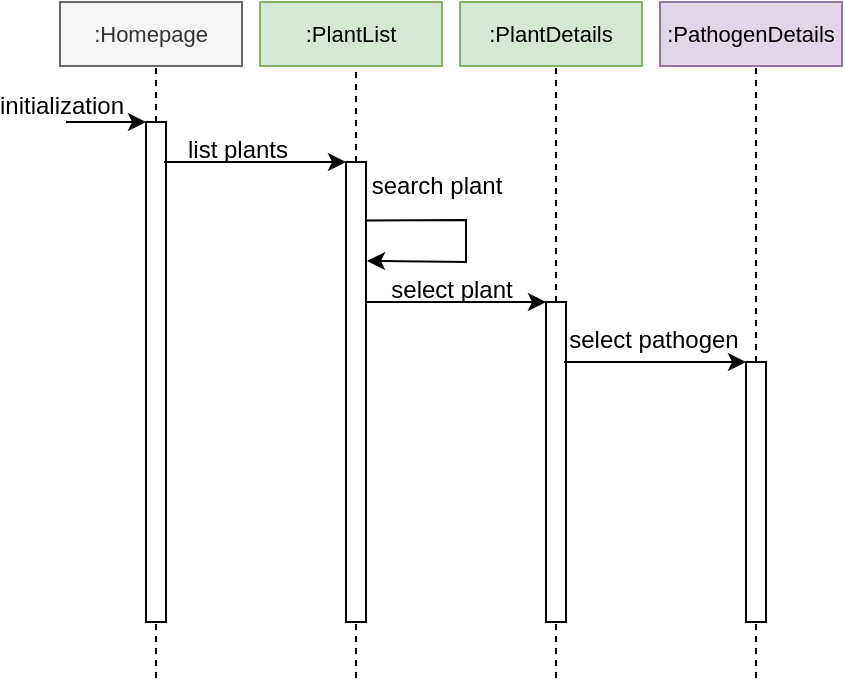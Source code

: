 <mxfile version="23.1.1" type="device">
  <diagram name="Page-1" id="nxlGJZb_UQJHPBMswch9">
    <mxGraphModel dx="521" dy="275" grid="1" gridSize="10" guides="1" tooltips="1" connect="1" arrows="1" fold="1" page="1" pageScale="1" pageWidth="850" pageHeight="1100" math="0" shadow="0">
      <root>
        <mxCell id="0" />
        <mxCell id="1" parent="0" />
        <mxCell id="hUsZ6eXYqPY9zqKAWTOQ-1" value="" style="rounded=0;whiteSpace=wrap;html=1;" vertex="1" parent="1">
          <mxGeometry x="160" y="120" width="10" height="250" as="geometry" />
        </mxCell>
        <mxCell id="hUsZ6eXYqPY9zqKAWTOQ-3" value="" style="endArrow=classic;html=1;rounded=0;entryX=0;entryY=0;entryDx=0;entryDy=0;" edge="1" parent="1" target="hUsZ6eXYqPY9zqKAWTOQ-1">
          <mxGeometry width="50" height="50" relative="1" as="geometry">
            <mxPoint x="120" y="120" as="sourcePoint" />
            <mxPoint x="290" y="180" as="targetPoint" />
          </mxGeometry>
        </mxCell>
        <mxCell id="hUsZ6eXYqPY9zqKAWTOQ-4" value="" style="endArrow=none;dashed=1;html=1;rounded=0;exitX=0.5;exitY=0;exitDx=0;exitDy=0;" edge="1" parent="1" source="hUsZ6eXYqPY9zqKAWTOQ-1">
          <mxGeometry width="50" height="50" relative="1" as="geometry">
            <mxPoint x="240" y="230" as="sourcePoint" />
            <mxPoint x="165" y="90" as="targetPoint" />
          </mxGeometry>
        </mxCell>
        <mxCell id="hUsZ6eXYqPY9zqKAWTOQ-5" value="&lt;font style=&quot;font-size: 11px;&quot;&gt;:Homepage&lt;/font&gt;" style="rounded=0;whiteSpace=wrap;html=1;fillColor=#f5f5f5;fontColor=#333333;strokeColor=#666666;" vertex="1" parent="1">
          <mxGeometry x="117" y="60" width="91" height="32" as="geometry" />
        </mxCell>
        <mxCell id="hUsZ6eXYqPY9zqKAWTOQ-6" value="initialization" style="text;html=1;strokeColor=none;fillColor=none;align=center;verticalAlign=middle;whiteSpace=wrap;rounded=0;" vertex="1" parent="1">
          <mxGeometry x="88" y="97" width="60" height="30" as="geometry" />
        </mxCell>
        <mxCell id="hUsZ6eXYqPY9zqKAWTOQ-7" value="" style="endArrow=none;dashed=1;html=1;rounded=0;exitX=0.5;exitY=0;exitDx=0;exitDy=0;" edge="1" parent="1">
          <mxGeometry width="50" height="50" relative="1" as="geometry">
            <mxPoint x="165" y="398" as="sourcePoint" />
            <mxPoint x="165" y="368" as="targetPoint" />
          </mxGeometry>
        </mxCell>
        <mxCell id="hUsZ6eXYqPY9zqKAWTOQ-8" value="" style="rounded=0;whiteSpace=wrap;html=1;" vertex="1" parent="1">
          <mxGeometry x="260" y="140" width="10" height="230" as="geometry" />
        </mxCell>
        <mxCell id="hUsZ6eXYqPY9zqKAWTOQ-9" value="" style="endArrow=classic;html=1;rounded=0;" edge="1" parent="1">
          <mxGeometry width="50" height="50" relative="1" as="geometry">
            <mxPoint x="169" y="140" as="sourcePoint" />
            <mxPoint x="260" y="140" as="targetPoint" />
          </mxGeometry>
        </mxCell>
        <mxCell id="hUsZ6eXYqPY9zqKAWTOQ-10" value="" style="endArrow=none;dashed=1;html=1;rounded=0;exitX=0.5;exitY=0;exitDx=0;exitDy=0;" edge="1" parent="1" source="hUsZ6eXYqPY9zqKAWTOQ-8">
          <mxGeometry width="50" height="50" relative="1" as="geometry">
            <mxPoint x="340" y="230" as="sourcePoint" />
            <mxPoint x="265" y="90" as="targetPoint" />
          </mxGeometry>
        </mxCell>
        <mxCell id="hUsZ6eXYqPY9zqKAWTOQ-11" value="&lt;font style=&quot;font-size: 11px;&quot;&gt;:PlantList&lt;/font&gt;" style="rounded=0;whiteSpace=wrap;html=1;fillColor=#d5e8d4;strokeColor=#82b366;" vertex="1" parent="1">
          <mxGeometry x="217" y="60" width="91" height="32" as="geometry" />
        </mxCell>
        <mxCell id="hUsZ6eXYqPY9zqKAWTOQ-13" value="" style="endArrow=none;dashed=1;html=1;rounded=0;exitX=0.5;exitY=0;exitDx=0;exitDy=0;" edge="1" parent="1">
          <mxGeometry width="50" height="50" relative="1" as="geometry">
            <mxPoint x="265" y="398" as="sourcePoint" />
            <mxPoint x="265" y="368" as="targetPoint" />
          </mxGeometry>
        </mxCell>
        <mxCell id="hUsZ6eXYqPY9zqKAWTOQ-15" value="list plants" style="text;html=1;strokeColor=none;fillColor=none;align=center;verticalAlign=middle;whiteSpace=wrap;rounded=0;" vertex="1" parent="1">
          <mxGeometry x="176" y="119" width="60" height="30" as="geometry" />
        </mxCell>
        <mxCell id="hUsZ6eXYqPY9zqKAWTOQ-17" value="" style="endArrow=classic;html=1;rounded=0;entryX=1.049;entryY=0.215;entryDx=0;entryDy=0;entryPerimeter=0;exitX=1.019;exitY=0.127;exitDx=0;exitDy=0;exitPerimeter=0;" edge="1" parent="1" source="hUsZ6eXYqPY9zqKAWTOQ-8" target="hUsZ6eXYqPY9zqKAWTOQ-8">
          <mxGeometry width="50" height="50" relative="1" as="geometry">
            <mxPoint x="270" y="159" as="sourcePoint" />
            <mxPoint x="321" y="199" as="targetPoint" />
            <Array as="points">
              <mxPoint x="320" y="169" />
              <mxPoint x="320" y="190" />
            </Array>
          </mxGeometry>
        </mxCell>
        <mxCell id="hUsZ6eXYqPY9zqKAWTOQ-18" value="search plant" style="text;html=1;strokeColor=none;fillColor=none;align=center;verticalAlign=middle;whiteSpace=wrap;rounded=0;" vertex="1" parent="1">
          <mxGeometry x="271" y="137" width="69" height="30" as="geometry" />
        </mxCell>
        <mxCell id="hUsZ6eXYqPY9zqKAWTOQ-19" value="" style="rounded=0;whiteSpace=wrap;html=1;" vertex="1" parent="1">
          <mxGeometry x="360" y="210" width="10" height="160" as="geometry" />
        </mxCell>
        <mxCell id="hUsZ6eXYqPY9zqKAWTOQ-20" value="" style="endArrow=classic;html=1;rounded=0;" edge="1" parent="1">
          <mxGeometry width="50" height="50" relative="1" as="geometry">
            <mxPoint x="270" y="210" as="sourcePoint" />
            <mxPoint x="360" y="210" as="targetPoint" />
          </mxGeometry>
        </mxCell>
        <mxCell id="hUsZ6eXYqPY9zqKAWTOQ-21" value="" style="endArrow=none;dashed=1;html=1;rounded=0;exitX=0.5;exitY=0;exitDx=0;exitDy=0;" edge="1" parent="1" source="hUsZ6eXYqPY9zqKAWTOQ-19">
          <mxGeometry width="50" height="50" relative="1" as="geometry">
            <mxPoint x="440" y="230" as="sourcePoint" />
            <mxPoint x="365" y="90" as="targetPoint" />
          </mxGeometry>
        </mxCell>
        <mxCell id="hUsZ6eXYqPY9zqKAWTOQ-22" value="&lt;font style=&quot;font-size: 11px;&quot;&gt;:PlantDetails&lt;/font&gt;" style="rounded=0;whiteSpace=wrap;html=1;fillColor=#d5e8d4;strokeColor=#82b366;" vertex="1" parent="1">
          <mxGeometry x="317" y="60" width="91" height="32" as="geometry" />
        </mxCell>
        <mxCell id="hUsZ6eXYqPY9zqKAWTOQ-23" value="" style="endArrow=none;dashed=1;html=1;rounded=0;exitX=0.5;exitY=0;exitDx=0;exitDy=0;" edge="1" parent="1">
          <mxGeometry width="50" height="50" relative="1" as="geometry">
            <mxPoint x="365" y="398" as="sourcePoint" />
            <mxPoint x="365" y="368" as="targetPoint" />
          </mxGeometry>
        </mxCell>
        <mxCell id="hUsZ6eXYqPY9zqKAWTOQ-24" value="select plant" style="text;html=1;strokeColor=none;fillColor=none;align=center;verticalAlign=middle;whiteSpace=wrap;rounded=0;" vertex="1" parent="1">
          <mxGeometry x="276" y="189" width="74" height="30" as="geometry" />
        </mxCell>
        <mxCell id="hUsZ6eXYqPY9zqKAWTOQ-27" value="" style="rounded=0;whiteSpace=wrap;html=1;" vertex="1" parent="1">
          <mxGeometry x="460" y="240" width="10" height="130" as="geometry" />
        </mxCell>
        <mxCell id="hUsZ6eXYqPY9zqKAWTOQ-28" value="" style="endArrow=classic;html=1;rounded=0;" edge="1" parent="1">
          <mxGeometry width="50" height="50" relative="1" as="geometry">
            <mxPoint x="369" y="240" as="sourcePoint" />
            <mxPoint x="460" y="240" as="targetPoint" />
          </mxGeometry>
        </mxCell>
        <mxCell id="hUsZ6eXYqPY9zqKAWTOQ-29" value="" style="endArrow=none;dashed=1;html=1;rounded=0;exitX=0.5;exitY=0;exitDx=0;exitDy=0;" edge="1" parent="1" source="hUsZ6eXYqPY9zqKAWTOQ-27">
          <mxGeometry width="50" height="50" relative="1" as="geometry">
            <mxPoint x="540" y="230" as="sourcePoint" />
            <mxPoint x="465" y="90" as="targetPoint" />
          </mxGeometry>
        </mxCell>
        <mxCell id="hUsZ6eXYqPY9zqKAWTOQ-30" value="&lt;font style=&quot;font-size: 11px;&quot;&gt;:PathogenDetails&lt;/font&gt;" style="rounded=0;whiteSpace=wrap;html=1;fillColor=#e1d5e7;strokeColor=#9673a6;" vertex="1" parent="1">
          <mxGeometry x="417" y="60" width="91" height="32" as="geometry" />
        </mxCell>
        <mxCell id="hUsZ6eXYqPY9zqKAWTOQ-31" value="" style="endArrow=none;dashed=1;html=1;rounded=0;exitX=0.5;exitY=0;exitDx=0;exitDy=0;" edge="1" parent="1">
          <mxGeometry width="50" height="50" relative="1" as="geometry">
            <mxPoint x="465" y="398" as="sourcePoint" />
            <mxPoint x="465" y="368" as="targetPoint" />
          </mxGeometry>
        </mxCell>
        <mxCell id="hUsZ6eXYqPY9zqKAWTOQ-32" value="select pathogen" style="text;html=1;strokeColor=none;fillColor=none;align=center;verticalAlign=middle;whiteSpace=wrap;rounded=0;" vertex="1" parent="1">
          <mxGeometry x="367" y="214" width="94" height="30" as="geometry" />
        </mxCell>
      </root>
    </mxGraphModel>
  </diagram>
</mxfile>
